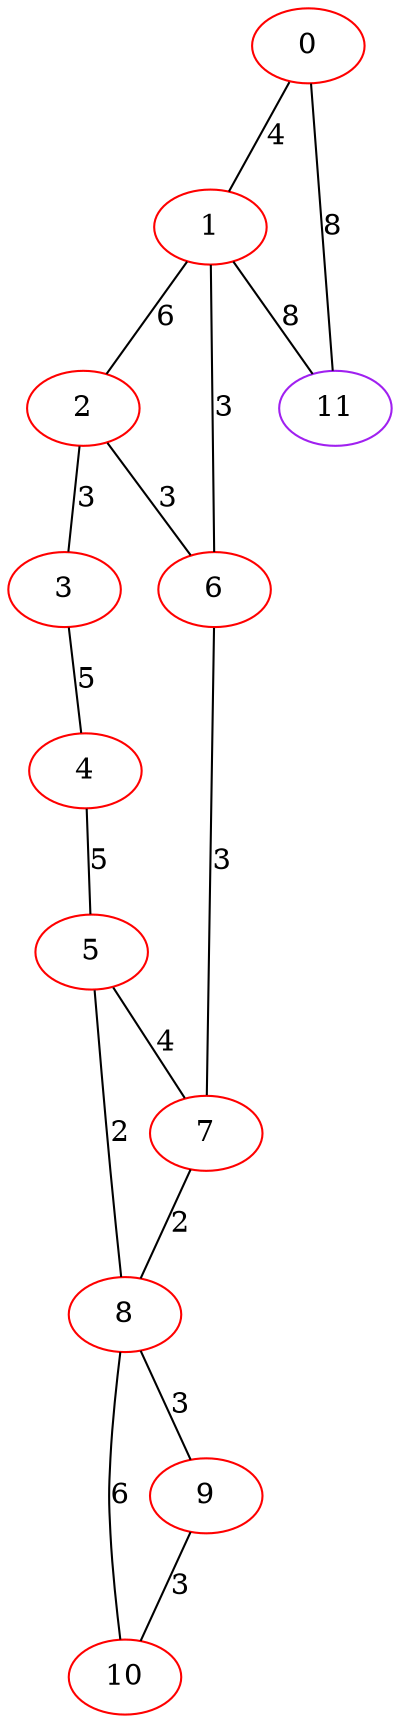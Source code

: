 graph "" {
0 [color=red, weight=1];
1 [color=red, weight=1];
2 [color=red, weight=1];
3 [color=red, weight=1];
4 [color=red, weight=1];
5 [color=red, weight=1];
6 [color=red, weight=1];
7 [color=red, weight=1];
8 [color=red, weight=1];
9 [color=red, weight=1];
10 [color=red, weight=1];
11 [color=purple, weight=4];
0 -- 1  [key=0, label=4];
0 -- 11  [key=0, label=8];
1 -- 2  [key=0, label=6];
1 -- 11  [key=0, label=8];
1 -- 6  [key=0, label=3];
2 -- 3  [key=0, label=3];
2 -- 6  [key=0, label=3];
3 -- 4  [key=0, label=5];
4 -- 5  [key=0, label=5];
5 -- 8  [key=0, label=2];
5 -- 7  [key=0, label=4];
6 -- 7  [key=0, label=3];
7 -- 8  [key=0, label=2];
8 -- 9  [key=0, label=3];
8 -- 10  [key=0, label=6];
9 -- 10  [key=0, label=3];
}
